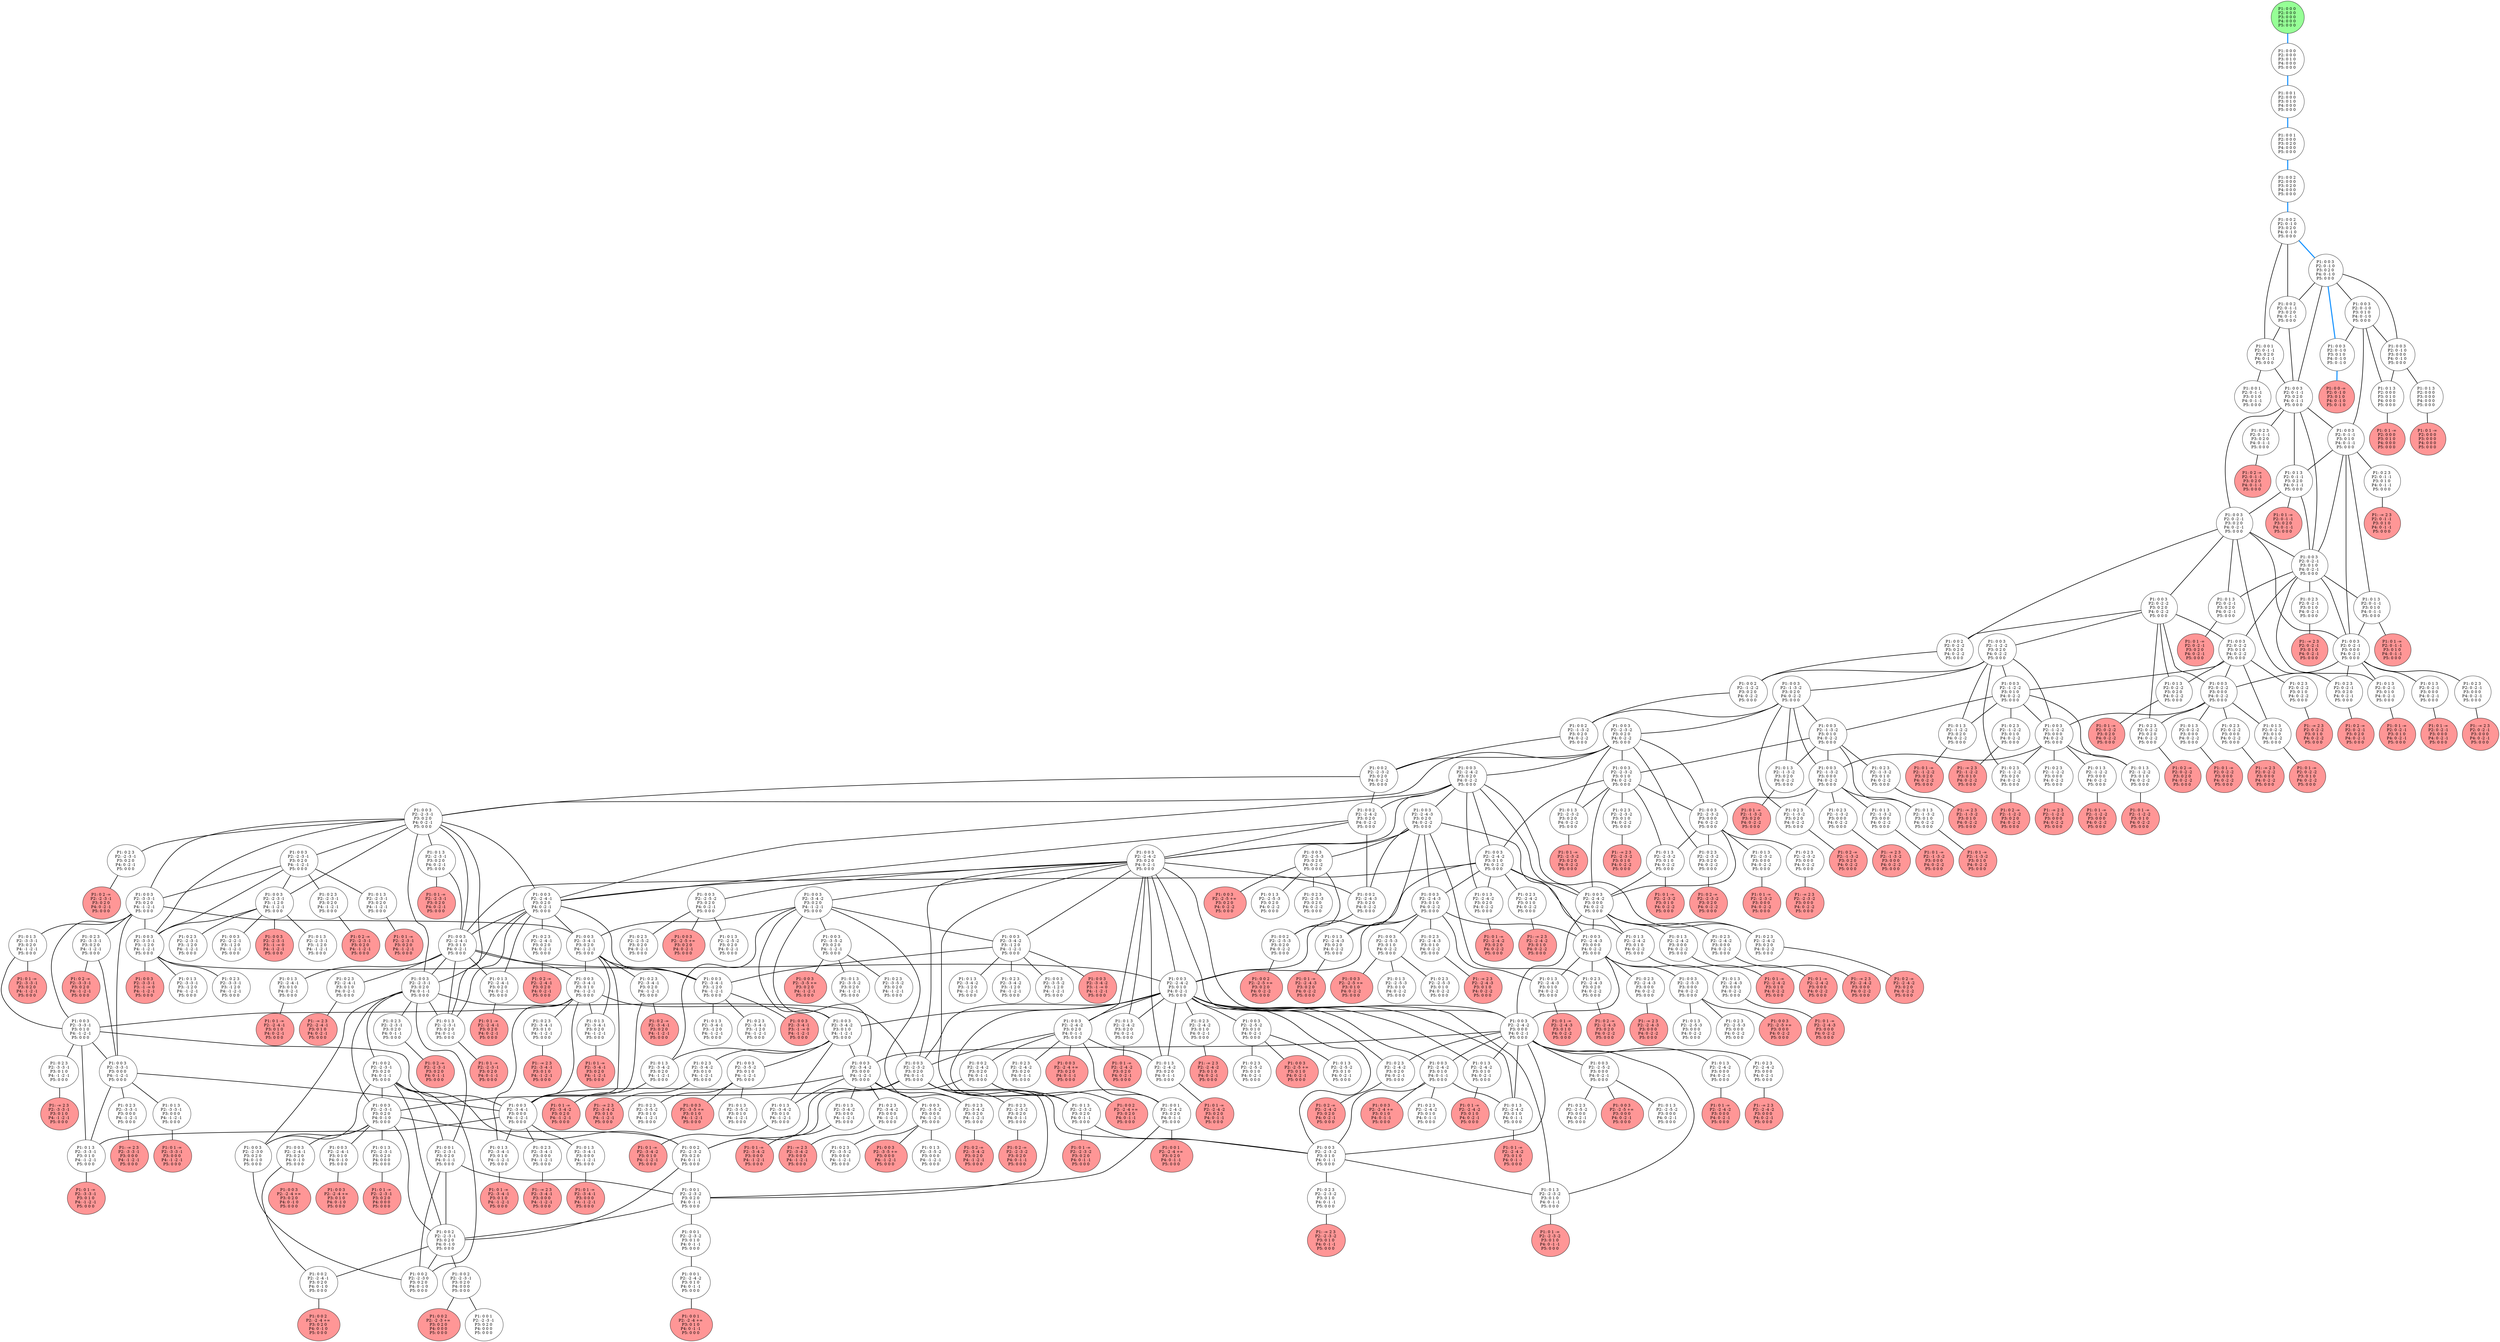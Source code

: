 graph G {
color = "black"
0 [label = "P1: 0 0 0 
P2: 0 0 0 
P3: 0 0 0 
P4: 0 0 0 
P5: 0 0 0 
",  style="filled", fillcolor = "#96FF96"];
1 [label = "P1: 0 0 0 
P2: 0 0 0 
P3: 0 1 0 
P4: 0 0 0 
P5: 0 0 0 
"];
2 [label = "P1: 0 0 1 
P2: 0 0 0 
P3: 0 1 0 
P4: 0 0 0 
P5: 0 0 0 
"];
3 [label = "P1: 0 0 1 
P2: 0 0 0 
P3: 0 2 0 
P4: 0 0 0 
P5: 0 0 0 
"];
4 [label = "P1: 0 0 2 
P2: 0 0 0 
P3: 0 2 0 
P4: 0 0 0 
P5: 0 0 0 
"];
5 [label = "P1: 0 0 2 
P2: 0 -1 0 
P3: 0 2 0 
P4: 0 -1 0 
P5: 0 0 0 
"];
6 [label = "P1: 0 0 3 
P2: 0 -1 0 
P3: 0 2 0 
P4: 0 -1 0 
P5: 0 0 0 
"];
7 [label = "P1: 0 0 2 
P2: 0 -1 -1 
P3: 0 2 0 
P4: 0 -1 -1 
P5: 0 0 0 
"];
8 [label = "P1: 0 0 1 
P2: 0 -1 -1 
P3: 0 2 0 
P4: 0 -1 -1 
P5: 0 0 0 
"];
9 [label = "P1: 0 0 3 
P2: 0 -1 0 
P3: 0 1 0 
P4: 0 -1 0 
P5: 0 0 0 
"];
10 [label = "P1: 0 0 3 
P2: 0 -1 0 
P3: 0 0 0 
P4: 0 -1 0 
P5: 0 0 0 
"];
11 [label = "P1: 0 0 3 
P2: 0 -1 -1 
P3: 0 2 0 
P4: 0 -1 -1 
P5: 0 0 0 
"];
12 [label = "P1: 0 0 3 
P2: 0 -1 0 
P3: 0 1 0 
P4: 0 -1 0 
P5: 0 -1 0 
"];
1212 [label = "P1: 0 0 -∞ 
P2: 0 -1 0 
P3: 0 1 0 
P4: 0 -1 0 
P5: 0 -1 0 
",  style="filled", fillcolor = "#FF9696"];
13 [label = "P1: 0 0 1 
P2: 0 -1 -1 
P3: 0 1 0 
P4: 0 -1 -1 
P5: 0 0 0 
"];
14 [label = "P1: 0 0 3 
P2: 0 -1 -1 
P3: 0 1 0 
P4: 0 -1 -1 
P5: 0 0 0 
"];
15 [label = "P1: 0 1 3 
P2: 0 0 0 
P3: 0 1 0 
P4: 0 0 0 
P5: 0 0 0 
"];
1515 [label = "P1: 0 1 -∞ 
P2: 0 0 0 
P3: 0 1 0 
P4: 0 0 0 
P5: 0 0 0 
",  style="filled", fillcolor = "#FF9696"];
16 [label = "P1: 0 1 3 
P2: 0 0 0 
P3: 0 0 0 
P4: 0 0 0 
P5: 0 0 0 
"];
1616 [label = "P1: 0 1 -∞ 
P2: 0 0 0 
P3: 0 0 0 
P4: 0 0 0 
P5: 0 0 0 
",  style="filled", fillcolor = "#FF9696"];
17 [label = "P1: 0 1 3 
P2: 0 -1 -1 
P3: 0 2 0 
P4: 0 -1 -1 
P5: 0 0 0 
"];
1717 [label = "P1: 0 1 -∞ 
P2: 0 -1 -1 
P3: 0 2 0 
P4: 0 -1 -1 
P5: 0 0 0 
",  style="filled", fillcolor = "#FF9696"];
18 [label = "P1: 0 2 3 
P2: 0 -1 -1 
P3: 0 2 0 
P4: 0 -1 -1 
P5: 0 0 0 
"];
1818 [label = "P1: 0 2 -∞ 
P2: 0 -1 -1 
P3: 0 2 0 
P4: 0 -1 -1 
P5: 0 0 0 
",  style="filled", fillcolor = "#FF9696"];
19 [label = "P1: 0 0 3 
P2: 0 -2 -1 
P3: 0 2 0 
P4: 0 -2 -1 
P5: 0 0 0 
"];
20 [label = "P1: 0 0 3 
P2: 0 -2 -1 
P3: 0 1 0 
P4: 0 -2 -1 
P5: 0 0 0 
"];
21 [label = "P1: 0 1 3 
P2: 0 -1 -1 
P3: 0 1 0 
P4: 0 -1 -1 
P5: 0 0 0 
"];
2121 [label = "P1: 0 1 -∞ 
P2: 0 -1 -1 
P3: 0 1 0 
P4: 0 -1 -1 
P5: 0 0 0 
",  style="filled", fillcolor = "#FF9696"];
22 [label = "P1: 0 2 3 
P2: 0 -1 -1 
P3: 0 1 0 
P4: 0 -1 -1 
P5: 0 0 0 
"];
2222 [label = "P1: -∞ 2 3 
P2: 0 -1 -1 
P3: 0 1 0 
P4: 0 -1 -1 
P5: 0 0 0 
",  style="filled", fillcolor = "#FF9696"];
23 [label = "P1: 0 0 3 
P2: 0 -2 -1 
P3: 0 0 0 
P4: 0 -2 -1 
P5: 0 0 0 
"];
24 [label = "P1: 0 1 3 
P2: 0 -2 -1 
P3: 0 2 0 
P4: 0 -2 -1 
P5: 0 0 0 
"];
2424 [label = "P1: 0 1 -∞ 
P2: 0 -2 -1 
P3: 0 2 0 
P4: 0 -2 -1 
P5: 0 0 0 
",  style="filled", fillcolor = "#FF9696"];
25 [label = "P1: 0 2 3 
P2: 0 -2 -1 
P3: 0 2 0 
P4: 0 -2 -1 
P5: 0 0 0 
"];
2525 [label = "P1: 0 2 -∞ 
P2: 0 -2 -1 
P3: 0 2 0 
P4: 0 -2 -1 
P5: 0 0 0 
",  style="filled", fillcolor = "#FF9696"];
26 [label = "P1: 0 0 3 
P2: 0 -2 -2 
P3: 0 2 0 
P4: 0 -2 -2 
P5: 0 0 0 
"];
27 [label = "P1: 0 0 2 
P2: 0 -2 -2 
P3: 0 2 0 
P4: 0 -2 -2 
P5: 0 0 0 
"];
28 [label = "P1: 0 1 3 
P2: 0 -2 -1 
P3: 0 1 0 
P4: 0 -2 -1 
P5: 0 0 0 
"];
2828 [label = "P1: 0 1 -∞ 
P2: 0 -2 -1 
P3: 0 1 0 
P4: 0 -2 -1 
P5: 0 0 0 
",  style="filled", fillcolor = "#FF9696"];
29 [label = "P1: 0 2 3 
P2: 0 -2 -1 
P3: 0 1 0 
P4: 0 -2 -1 
P5: 0 0 0 
"];
2929 [label = "P1: -∞ 2 3 
P2: 0 -2 -1 
P3: 0 1 0 
P4: 0 -2 -1 
P5: 0 0 0 
",  style="filled", fillcolor = "#FF9696"];
30 [label = "P1: 0 0 3 
P2: 0 -2 -2 
P3: 0 1 0 
P4: 0 -2 -2 
P5: 0 0 0 
"];
31 [label = "P1: 0 1 3 
P2: 0 -2 -1 
P3: 0 0 0 
P4: 0 -2 -1 
P5: 0 0 0 
"];
3131 [label = "P1: 0 1 -∞ 
P2: 0 -2 -1 
P3: 0 0 0 
P4: 0 -2 -1 
P5: 0 0 0 
",  style="filled", fillcolor = "#FF9696"];
32 [label = "P1: 0 2 3 
P2: 0 -2 -1 
P3: 0 0 0 
P4: 0 -2 -1 
P5: 0 0 0 
"];
3232 [label = "P1: -∞ 2 3 
P2: 0 -2 -1 
P3: 0 0 0 
P4: 0 -2 -1 
P5: 0 0 0 
",  style="filled", fillcolor = "#FF9696"];
33 [label = "P1: 0 0 3 
P2: 0 -2 -2 
P3: 0 0 0 
P4: 0 -2 -2 
P5: 0 0 0 
"];
34 [label = "P1: 0 1 3 
P2: 0 -2 -2 
P3: 0 2 0 
P4: 0 -2 -2 
P5: 0 0 0 
"];
3434 [label = "P1: 0 1 -∞ 
P2: 0 -2 -2 
P3: 0 2 0 
P4: 0 -2 -2 
P5: 0 0 0 
",  style="filled", fillcolor = "#FF9696"];
35 [label = "P1: 0 2 3 
P2: 0 -2 -2 
P3: 0 2 0 
P4: 0 -2 -2 
P5: 0 0 0 
"];
3535 [label = "P1: 0 2 -∞ 
P2: 0 -2 -2 
P3: 0 2 0 
P4: 0 -2 -2 
P5: 0 0 0 
",  style="filled", fillcolor = "#FF9696"];
36 [label = "P1: 0 0 3 
P2: -1 -2 -2 
P3: 0 2 0 
P4: 0 -2 -2 
P5: 0 0 0 
"];
37 [label = "P1: 0 0 2 
P2: -1 -2 -2 
P3: 0 2 0 
P4: 0 -2 -2 
P5: 0 0 0 
"];
38 [label = "P1: 0 1 3 
P2: 0 -2 -2 
P3: 0 1 0 
P4: 0 -2 -2 
P5: 0 0 0 
"];
3838 [label = "P1: 0 1 -∞ 
P2: 0 -2 -2 
P3: 0 1 0 
P4: 0 -2 -2 
P5: 0 0 0 
",  style="filled", fillcolor = "#FF9696"];
39 [label = "P1: 0 2 3 
P2: 0 -2 -2 
P3: 0 1 0 
P4: 0 -2 -2 
P5: 0 0 0 
"];
3939 [label = "P1: -∞ 2 3 
P2: 0 -2 -2 
P3: 0 1 0 
P4: 0 -2 -2 
P5: 0 0 0 
",  style="filled", fillcolor = "#FF9696"];
40 [label = "P1: 0 0 3 
P2: -1 -2 -2 
P3: 0 1 0 
P4: 0 -2 -2 
P5: 0 0 0 
"];
41 [label = "P1: 0 1 3 
P2: 0 -2 -2 
P3: 0 0 0 
P4: 0 -2 -2 
P5: 0 0 0 
"];
4141 [label = "P1: 0 1 -∞ 
P2: 0 -2 -2 
P3: 0 0 0 
P4: 0 -2 -2 
P5: 0 0 0 
",  style="filled", fillcolor = "#FF9696"];
42 [label = "P1: 0 2 3 
P2: 0 -2 -2 
P3: 0 0 0 
P4: 0 -2 -2 
P5: 0 0 0 
"];
4242 [label = "P1: -∞ 2 3 
P2: 0 -2 -2 
P3: 0 0 0 
P4: 0 -2 -2 
P5: 0 0 0 
",  style="filled", fillcolor = "#FF9696"];
43 [label = "P1: 0 0 3 
P2: -1 -2 -2 
P3: 0 0 0 
P4: 0 -2 -2 
P5: 0 0 0 
"];
44 [label = "P1: 0 1 3 
P2: -1 -2 -2 
P3: 0 2 0 
P4: 0 -2 -2 
P5: 0 0 0 
"];
4444 [label = "P1: 0 1 -∞ 
P2: -1 -2 -2 
P3: 0 2 0 
P4: 0 -2 -2 
P5: 0 0 0 
",  style="filled", fillcolor = "#FF9696"];
45 [label = "P1: 0 2 3 
P2: -1 -2 -2 
P3: 0 2 0 
P4: 0 -2 -2 
P5: 0 0 0 
"];
4545 [label = "P1: 0 2 -∞ 
P2: -1 -2 -2 
P3: 0 2 0 
P4: 0 -2 -2 
P5: 0 0 0 
",  style="filled", fillcolor = "#FF9696"];
46 [label = "P1: 0 0 3 
P2: -1 -3 -2 
P3: 0 2 0 
P4: 0 -2 -2 
P5: 0 0 0 
"];
47 [label = "P1: 0 0 2 
P2: -1 -3 -2 
P3: 0 2 0 
P4: 0 -2 -2 
P5: 0 0 0 
"];
48 [label = "P1: 0 1 3 
P2: -1 -2 -2 
P3: 0 1 0 
P4: 0 -2 -2 
P5: 0 0 0 
"];
4848 [label = "P1: 0 1 -∞ 
P2: -1 -2 -2 
P3: 0 1 0 
P4: 0 -2 -2 
P5: 0 0 0 
",  style="filled", fillcolor = "#FF9696"];
49 [label = "P1: 0 2 3 
P2: -1 -2 -2 
P3: 0 1 0 
P4: 0 -2 -2 
P5: 0 0 0 
"];
4949 [label = "P1: -∞ 2 3 
P2: -1 -2 -2 
P3: 0 1 0 
P4: 0 -2 -2 
P5: 0 0 0 
",  style="filled", fillcolor = "#FF9696"];
50 [label = "P1: 0 0 3 
P2: -1 -3 -2 
P3: 0 1 0 
P4: 0 -2 -2 
P5: 0 0 0 
"];
51 [label = "P1: 0 1 3 
P2: -1 -2 -2 
P3: 0 0 0 
P4: 0 -2 -2 
P5: 0 0 0 
"];
5151 [label = "P1: 0 1 -∞ 
P2: -1 -2 -2 
P3: 0 0 0 
P4: 0 -2 -2 
P5: 0 0 0 
",  style="filled", fillcolor = "#FF9696"];
52 [label = "P1: 0 2 3 
P2: -1 -2 -2 
P3: 0 0 0 
P4: 0 -2 -2 
P5: 0 0 0 
"];
5252 [label = "P1: -∞ 2 3 
P2: -1 -2 -2 
P3: 0 0 0 
P4: 0 -2 -2 
P5: 0 0 0 
",  style="filled", fillcolor = "#FF9696"];
53 [label = "P1: 0 0 3 
P2: -1 -3 -2 
P3: 0 0 0 
P4: 0 -2 -2 
P5: 0 0 0 
"];
54 [label = "P1: 0 1 3 
P2: -1 -3 -2 
P3: 0 2 0 
P4: 0 -2 -2 
P5: 0 0 0 
"];
5454 [label = "P1: 0 1 -∞ 
P2: -1 -3 -2 
P3: 0 2 0 
P4: 0 -2 -2 
P5: 0 0 0 
",  style="filled", fillcolor = "#FF9696"];
55 [label = "P1: 0 2 3 
P2: -1 -3 -2 
P3: 0 2 0 
P4: 0 -2 -2 
P5: 0 0 0 
"];
5555 [label = "P1: 0 2 -∞ 
P2: -1 -3 -2 
P3: 0 2 0 
P4: 0 -2 -2 
P5: 0 0 0 
",  style="filled", fillcolor = "#FF9696"];
56 [label = "P1: 0 0 3 
P2: -2 -3 -2 
P3: 0 2 0 
P4: 0 -2 -2 
P5: 0 0 0 
"];
57 [label = "P1: 0 0 2 
P2: -2 -3 -2 
P3: 0 2 0 
P4: 0 -2 -2 
P5: 0 0 0 
"];
58 [label = "P1: 0 1 3 
P2: -1 -3 -2 
P3: 0 1 0 
P4: 0 -2 -2 
P5: 0 0 0 
"];
5858 [label = "P1: 0 1 -∞ 
P2: -1 -3 -2 
P3: 0 1 0 
P4: 0 -2 -2 
P5: 0 0 0 
",  style="filled", fillcolor = "#FF9696"];
59 [label = "P1: 0 2 3 
P2: -1 -3 -2 
P3: 0 1 0 
P4: 0 -2 -2 
P5: 0 0 0 
"];
5959 [label = "P1: -∞ 2 3 
P2: -1 -3 -2 
P3: 0 1 0 
P4: 0 -2 -2 
P5: 0 0 0 
",  style="filled", fillcolor = "#FF9696"];
60 [label = "P1: 0 0 3 
P2: -2 -3 -2 
P3: 0 1 0 
P4: 0 -2 -2 
P5: 0 0 0 
"];
61 [label = "P1: 0 1 3 
P2: -1 -3 -2 
P3: 0 0 0 
P4: 0 -2 -2 
P5: 0 0 0 
"];
6161 [label = "P1: 0 1 -∞ 
P2: -1 -3 -2 
P3: 0 0 0 
P4: 0 -2 -2 
P5: 0 0 0 
",  style="filled", fillcolor = "#FF9696"];
62 [label = "P1: 0 2 3 
P2: -1 -3 -2 
P3: 0 0 0 
P4: 0 -2 -2 
P5: 0 0 0 
"];
6262 [label = "P1: -∞ 2 3 
P2: -1 -3 -2 
P3: 0 0 0 
P4: 0 -2 -2 
P5: 0 0 0 
",  style="filled", fillcolor = "#FF9696"];
63 [label = "P1: 0 0 3 
P2: -2 -3 -2 
P3: 0 0 0 
P4: 0 -2 -2 
P5: 0 0 0 
"];
64 [label = "P1: 0 1 3 
P2: -2 -3 -2 
P3: 0 2 0 
P4: 0 -2 -2 
P5: 0 0 0 
"];
6464 [label = "P1: 0 1 -∞ 
P2: -2 -3 -2 
P3: 0 2 0 
P4: 0 -2 -2 
P5: 0 0 0 
",  style="filled", fillcolor = "#FF9696"];
65 [label = "P1: 0 2 3 
P2: -2 -3 -2 
P3: 0 2 0 
P4: 0 -2 -2 
P5: 0 0 0 
"];
6565 [label = "P1: 0 2 -∞ 
P2: -2 -3 -2 
P3: 0 2 0 
P4: 0 -2 -2 
P5: 0 0 0 
",  style="filled", fillcolor = "#FF9696"];
66 [label = "P1: 0 0 3 
P2: -2 -4 -2 
P3: 0 2 0 
P4: 0 -2 -2 
P5: 0 0 0 
"];
67 [label = "P1: 0 0 3 
P2: -2 -3 -1 
P3: 0 2 0 
P4: 0 -2 -1 
P5: 0 0 0 
"];
68 [label = "P1: 0 0 2 
P2: -2 -4 -2 
P3: 0 2 0 
P4: 0 -2 -2 
P5: 0 0 0 
"];
69 [label = "P1: 0 1 3 
P2: -2 -3 -2 
P3: 0 1 0 
P4: 0 -2 -2 
P5: 0 0 0 
"];
6969 [label = "P1: 0 1 -∞ 
P2: -2 -3 -2 
P3: 0 1 0 
P4: 0 -2 -2 
P5: 0 0 0 
",  style="filled", fillcolor = "#FF9696"];
70 [label = "P1: 0 2 3 
P2: -2 -3 -2 
P3: 0 1 0 
P4: 0 -2 -2 
P5: 0 0 0 
"];
7070 [label = "P1: -∞ 2 3 
P2: -2 -3 -2 
P3: 0 1 0 
P4: 0 -2 -2 
P5: 0 0 0 
",  style="filled", fillcolor = "#FF9696"];
71 [label = "P1: 0 0 3 
P2: -2 -4 -2 
P3: 0 1 0 
P4: 0 -2 -2 
P5: 0 0 0 
"];
72 [label = "P1: 0 0 3 
P2: -2 -4 -2 
P3: 0 0 0 
P4: 0 -2 -2 
P5: 0 0 0 
"];
73 [label = "P1: 0 1 3 
P2: -2 -3 -2 
P3: 0 0 0 
P4: 0 -2 -2 
P5: 0 0 0 
"];
7373 [label = "P1: 0 1 -∞ 
P2: -2 -3 -2 
P3: 0 0 0 
P4: 0 -2 -2 
P5: 0 0 0 
",  style="filled", fillcolor = "#FF9696"];
74 [label = "P1: 0 2 3 
P2: -2 -3 -2 
P3: 0 0 0 
P4: 0 -2 -2 
P5: 0 0 0 
"];
7474 [label = "P1: -∞ 2 3 
P2: -2 -3 -2 
P3: 0 0 0 
P4: 0 -2 -2 
P5: 0 0 0 
",  style="filled", fillcolor = "#FF9696"];
75 [label = "P1: 0 1 3 
P2: -2 -4 -2 
P3: 0 2 0 
P4: 0 -2 -2 
P5: 0 0 0 
"];
7575 [label = "P1: 0 1 -∞ 
P2: -2 -4 -2 
P3: 0 2 0 
P4: 0 -2 -2 
P5: 0 0 0 
",  style="filled", fillcolor = "#FF9696"];
76 [label = "P1: 0 2 3 
P2: -2 -4 -2 
P3: 0 2 0 
P4: 0 -2 -2 
P5: 0 0 0 
"];
7676 [label = "P1: 0 2 -∞ 
P2: -2 -4 -2 
P3: 0 2 0 
P4: 0 -2 -2 
P5: 0 0 0 
",  style="filled", fillcolor = "#FF9696"];
77 [label = "P1: 0 0 3 
P2: -2 -4 -3 
P3: 0 2 0 
P4: 0 -2 -2 
P5: 0 0 0 
"];
78 [label = "P1: 0 0 3 
P2: -2 -4 -2 
P3: 0 2 0 
P4: 0 -2 -1 
P5: 0 0 0 
"];
79 [label = "P1: 0 0 3 
P2: -2 -4 -1 
P3: 0 2 0 
P4: 0 -2 -1 
P5: 0 0 0 
"];
80 [label = "P1: 0 1 3 
P2: -2 -3 -1 
P3: 0 2 0 
P4: 0 -2 -1 
P5: 0 0 0 
"];
8080 [label = "P1: 0 1 -∞ 
P2: -2 -3 -1 
P3: 0 2 0 
P4: 0 -2 -1 
P5: 0 0 0 
",  style="filled", fillcolor = "#FF9696"];
81 [label = "P1: 0 2 3 
P2: -2 -3 -1 
P3: 0 2 0 
P4: 0 -2 -1 
P5: 0 0 0 
"];
8181 [label = "P1: 0 2 -∞ 
P2: -2 -3 -1 
P3: 0 2 0 
P4: 0 -2 -1 
P5: 0 0 0 
",  style="filled", fillcolor = "#FF9696"];
82 [label = "P1: 0 0 3 
P2: -2 -4 -1 
P3: 0 1 0 
P4: 0 -2 -1 
P5: 0 0 0 
"];
83 [label = "P1: 0 0 3 
P2: -2 -3 -1 
P3: 0 2 0 
P4: -1 -2 -1 
P5: 0 0 0 
"];
84 [label = "P1: 0 0 3 
P2: -2 -3 -1 
P3: 0 2 0 
P4: 0 -1 -1 
P5: 0 0 0 
"];
85 [label = "P1: 0 1 3 
P2: -2 -3 -1 
P3: 0 2 0 
P4: 0 -1 -1 
P5: 0 0 0 
"];
8585 [label = "P1: 0 1 -∞ 
P2: -2 -3 -1 
P3: 0 2 0 
P4: 0 -1 -1 
P5: 0 0 0 
",  style="filled", fillcolor = "#FF9696"];
86 [label = "P1: 0 0 3 
P2: -3 -3 -1 
P3: 0 2 0 
P4: -1 -2 -1 
P5: 0 0 0 
"];
87 [label = "P1: 0 0 3 
P2: -2 -3 -1 
P3: -1 2 0 
P4: -1 -2 -1 
P5: 0 0 0 
"];
8787 [label = "P1: 0 0 3 
P2: -2 -3 -1 
P3: -1 -∞ 0 
P4: -1 -2 -1 
P5: 0 0 0 
",  style="filled", fillcolor = "#FF9696"];
88 [label = "P1: 0 0 3 
P2: -3 -3 -1 
P3: -1 2 0 
P4: -1 -2 -1 
P5: 0 0 0 
"];
8888 [label = "P1: 0 0 3 
P2: -3 -3 -1 
P3: -1 -∞ 0 
P4: -1 -2 -1 
P5: 0 0 0 
",  style="filled", fillcolor = "#FF9696"];
89 [label = "P1: 0 0 2 
P2: -2 -4 -3 
P3: 0 2 0 
P4: 0 -2 -2 
P5: 0 0 0 
"];
90 [label = "P1: 0 1 3 
P2: -2 -4 -2 
P3: 0 1 0 
P4: 0 -2 -2 
P5: 0 0 0 
"];
9090 [label = "P1: 0 1 -∞ 
P2: -2 -4 -2 
P3: 0 1 0 
P4: 0 -2 -2 
P5: 0 0 0 
",  style="filled", fillcolor = "#FF9696"];
91 [label = "P1: 0 2 3 
P2: -2 -4 -2 
P3: 0 1 0 
P4: 0 -2 -2 
P5: 0 0 0 
"];
9191 [label = "P1: -∞ 2 3 
P2: -2 -4 -2 
P3: 0 1 0 
P4: 0 -2 -2 
P5: 0 0 0 
",  style="filled", fillcolor = "#FF9696"];
92 [label = "P1: 0 0 3 
P2: -2 -4 -3 
P3: 0 1 0 
P4: 0 -2 -2 
P5: 0 0 0 
"];
93 [label = "P1: 0 0 3 
P2: -2 -4 -2 
P3: 0 1 0 
P4: 0 -2 -1 
P5: 0 0 0 
"];
94 [label = "P1: 0 1 3 
P2: -2 -4 -2 
P3: 0 0 0 
P4: 0 -2 -2 
P5: 0 0 0 
"];
9494 [label = "P1: 0 1 -∞ 
P2: -2 -4 -2 
P3: 0 0 0 
P4: 0 -2 -2 
P5: 0 0 0 
",  style="filled", fillcolor = "#FF9696"];
95 [label = "P1: 0 2 3 
P2: -2 -4 -2 
P3: 0 0 0 
P4: 0 -2 -2 
P5: 0 0 0 
"];
9595 [label = "P1: -∞ 2 3 
P2: -2 -4 -2 
P3: 0 0 0 
P4: 0 -2 -2 
P5: 0 0 0 
",  style="filled", fillcolor = "#FF9696"];
96 [label = "P1: 0 0 3 
P2: -2 -4 -3 
P3: 0 0 0 
P4: 0 -2 -2 
P5: 0 0 0 
"];
97 [label = "P1: 0 0 3 
P2: -2 -4 -2 
P3: 0 0 0 
P4: 0 -2 -1 
P5: 0 0 0 
"];
98 [label = "P1: 0 1 3 
P2: -2 -4 -3 
P3: 0 2 0 
P4: 0 -2 -2 
P5: 0 0 0 
"];
9898 [label = "P1: 0 1 -∞ 
P2: -2 -4 -3 
P3: 0 2 0 
P4: 0 -2 -2 
P5: 0 0 0 
",  style="filled", fillcolor = "#FF9696"];
99 [label = "P1: 0 2 3 
P2: -2 -4 -3 
P3: 0 2 0 
P4: 0 -2 -2 
P5: 0 0 0 
"];
9999 [label = "P1: 0 2 -∞ 
P2: -2 -4 -3 
P3: 0 2 0 
P4: 0 -2 -2 
P5: 0 0 0 
",  style="filled", fillcolor = "#FF9696"];
100 [label = "P1: 0 0 3 
P2: -2 -5 -3 
P3: 0 2 0 
P4: 0 -2 -2 
P5: 0 0 0 
"];
100100 [label = "P1: 0 0 3 
P2: -2 -5 +∞ 
P3: 0 2 0 
P4: 0 -2 -2 
P5: 0 0 0 
",  style="filled", fillcolor = "#FF9696"];
101 [label = "P1: 0 1 3 
P2: -2 -4 -2 
P3: 0 2 0 
P4: 0 -2 -1 
P5: 0 0 0 
"];
101101 [label = "P1: 0 1 -∞ 
P2: -2 -4 -2 
P3: 0 2 0 
P4: 0 -2 -1 
P5: 0 0 0 
",  style="filled", fillcolor = "#FF9696"];
102 [label = "P1: 0 2 3 
P2: -2 -4 -2 
P3: 0 2 0 
P4: 0 -2 -1 
P5: 0 0 0 
"];
102102 [label = "P1: 0 2 -∞ 
P2: -2 -4 -2 
P3: 0 2 0 
P4: 0 -2 -1 
P5: 0 0 0 
",  style="filled", fillcolor = "#FF9696"];
103 [label = "P1: 0 0 3 
P2: -2 -5 -2 
P3: 0 2 0 
P4: 0 -2 -1 
P5: 0 0 0 
"];
103103 [label = "P1: 0 0 3 
P2: -2 -5 +∞ 
P3: 0 2 0 
P4: 0 -2 -1 
P5: 0 0 0 
",  style="filled", fillcolor = "#FF9696"];
104 [label = "P1: 0 0 3 
P2: -2 -4 -2 
P3: 0 2 0 
P4: 0 -1 -1 
P5: 0 0 0 
"];
104104 [label = "P1: 0 0 3 
P2: -2 -4 +∞ 
P3: 0 2 0 
P4: 0 -1 -1 
P5: 0 0 0 
",  style="filled", fillcolor = "#FF9696"];
105 [label = "P1: 0 1 3 
P2: -2 -4 -2 
P3: 0 2 0 
P4: 0 -1 -1 
P5: 0 0 0 
"];
105105 [label = "P1: 0 1 -∞ 
P2: -2 -4 -2 
P3: 0 2 0 
P4: 0 -1 -1 
P5: 0 0 0 
",  style="filled", fillcolor = "#FF9696"];
106 [label = "P1: 0 0 3 
P2: -3 -4 -2 
P3: 0 2 0 
P4: -1 -2 -1 
P5: 0 0 0 
"];
107 [label = "P1: 0 0 3 
P2: -2 -3 -2 
P3: 0 2 0 
P4: 0 -1 -1 
P5: 0 0 0 
"];
108 [label = "P1: 0 1 3 
P2: -2 -3 -2 
P3: 0 2 0 
P4: 0 -1 -1 
P5: 0 0 0 
"];
108108 [label = "P1: 0 1 -∞ 
P2: -2 -3 -2 
P3: 0 2 0 
P4: 0 -1 -1 
P5: 0 0 0 
",  style="filled", fillcolor = "#FF9696"];
109 [label = "P1: 0 0 3 
P2: -3 -4 -2 
P3: -1 2 0 
P4: -1 -2 -1 
P5: 0 0 0 
"];
109109 [label = "P1: 0 0 3 
P2: -3 -4 -2 
P3: -1 -∞ 0 
P4: -1 -2 -1 
P5: 0 0 0 
",  style="filled", fillcolor = "#FF9696"];
110 [label = "P1: 0 1 3 
P2: -2 -4 -1 
P3: 0 2 0 
P4: 0 -2 -1 
P5: 0 0 0 
"];
110110 [label = "P1: 0 1 -∞ 
P2: -2 -4 -1 
P3: 0 2 0 
P4: 0 -2 -1 
P5: 0 0 0 
",  style="filled", fillcolor = "#FF9696"];
111 [label = "P1: 0 2 3 
P2: -2 -4 -1 
P3: 0 2 0 
P4: 0 -2 -1 
P5: 0 0 0 
"];
111111 [label = "P1: 0 2 -∞ 
P2: -2 -4 -1 
P3: 0 2 0 
P4: 0 -2 -1 
P5: 0 0 0 
",  style="filled", fillcolor = "#FF9696"];
112 [label = "P1: 0 0 3 
P2: -3 -4 -1 
P3: 0 2 0 
P4: -1 -2 -1 
P5: 0 0 0 
"];
113 [label = "P1: 0 0 3 
P2: -3 -4 -1 
P3: -1 2 0 
P4: -1 -2 -1 
P5: 0 0 0 
"];
113113 [label = "P1: 0 0 3 
P2: -3 -4 -1 
P3: -1 -∞ 0 
P4: -1 -2 -1 
P5: 0 0 0 
",  style="filled", fillcolor = "#FF9696"];
114 [label = "P1: 0 1 3 
P2: -2 -4 -1 
P3: 0 1 0 
P4: 0 -2 -1 
P5: 0 0 0 
"];
114114 [label = "P1: 0 1 -∞ 
P2: -2 -4 -1 
P3: 0 1 0 
P4: 0 -2 -1 
P5: 0 0 0 
",  style="filled", fillcolor = "#FF9696"];
115 [label = "P1: 0 2 3 
P2: -2 -4 -1 
P3: 0 1 0 
P4: 0 -2 -1 
P5: 0 0 0 
"];
115115 [label = "P1: -∞ 2 3 
P2: -2 -4 -1 
P3: 0 1 0 
P4: 0 -2 -1 
P5: 0 0 0 
",  style="filled", fillcolor = "#FF9696"];
116 [label = "P1: 0 0 3 
P2: -3 -4 -1 
P3: 0 1 0 
P4: -1 -2 -1 
P5: 0 0 0 
"];
117 [label = "P1: 0 1 3 
P2: -2 -3 -1 
P3: 0 2 0 
P4: -1 -2 -1 
P5: 0 0 0 
"];
117117 [label = "P1: 0 1 -∞ 
P2: -2 -3 -1 
P3: 0 2 0 
P4: -1 -2 -1 
P5: 0 0 0 
",  style="filled", fillcolor = "#FF9696"];
118 [label = "P1: 0 2 3 
P2: -2 -3 -1 
P3: 0 2 0 
P4: -1 -2 -1 
P5: 0 0 0 
"];
118118 [label = "P1: 0 2 -∞ 
P2: -2 -3 -1 
P3: 0 2 0 
P4: -1 -2 -1 
P5: 0 0 0 
",  style="filled", fillcolor = "#FF9696"];
119 [label = "P1: 0 2 3 
P2: -2 -3 -1 
P3: 0 2 0 
P4: 0 -1 -1 
P5: 0 0 0 
"];
119119 [label = "P1: 0 2 -∞ 
P2: -2 -3 -1 
P3: 0 2 0 
P4: 0 -1 -1 
P5: 0 0 0 
",  style="filled", fillcolor = "#FF9696"];
120 [label = "P1: 0 0 2 
P2: -2 -3 -1 
P3: 0 2 0 
P4: 0 -1 -1 
P5: 0 0 0 
"];
121 [label = "P1: 0 0 1 
P2: -2 -3 -1 
P3: 0 2 0 
P4: 0 -1 -1 
P5: 0 0 0 
"];
122 [label = "P1: 0 0 3 
P2: -2 -3 -1 
P3: 0 2 0 
P4: 0 -1 0 
P5: 0 0 0 
"];
123 [label = "P1: 0 0 3 
P2: -2 -3 0 
P3: 0 2 0 
P4: 0 -1 0 
P5: 0 0 0 
"];
124 [label = "P1: 0 1 3 
P2: -3 -3 -1 
P3: 0 2 0 
P4: -1 -2 -1 
P5: 0 0 0 
"];
124124 [label = "P1: 0 1 -∞ 
P2: -3 -3 -1 
P3: 0 2 0 
P4: -1 -2 -1 
P5: 0 0 0 
",  style="filled", fillcolor = "#FF9696"];
125 [label = "P1: 0 2 3 
P2: -3 -3 -1 
P3: 0 2 0 
P4: -1 -2 -1 
P5: 0 0 0 
"];
125125 [label = "P1: 0 2 -∞ 
P2: -3 -3 -1 
P3: 0 2 0 
P4: -1 -2 -1 
P5: 0 0 0 
",  style="filled", fillcolor = "#FF9696"];
126 [label = "P1: 0 0 3 
P2: -3 -3 -1 
P3: 0 1 0 
P4: -1 -2 -1 
P5: 0 0 0 
"];
127 [label = "P1: 0 0 3 
P2: -3 -3 -1 
P3: 0 0 0 
P4: -1 -2 -1 
P5: 0 0 0 
"];
128 [label = "P1: 0 1 3 
P2: -2 -3 -1 
P3: -1 2 0 
P4: -1 -2 -1 
P5: 0 0 0 
"];
129 [label = "P1: 0 2 3 
P2: -2 -3 -1 
P3: -1 2 0 
P4: -1 -2 -1 
P5: 0 0 0 
"];
130 [label = "P1: 0 0 3 
P2: -2 -2 -1 
P3: -1 2 0 
P4: -1 -2 -1 
P5: 0 0 0 
"];
131 [label = "P1: 0 1 3 
P2: -3 -3 -1 
P3: -1 2 0 
P4: -1 -2 -1 
P5: 0 0 0 
"];
132 [label = "P1: 0 2 3 
P2: -3 -3 -1 
P3: -1 2 0 
P4: -1 -2 -1 
P5: 0 0 0 
"];
133 [label = "P1: 0 0 2 
P2: -2 -5 -3 
P3: 0 2 0 
P4: 0 -2 -2 
P5: 0 0 0 
"];
133133 [label = "P1: 0 0 2 
P2: -2 -5 +∞ 
P3: 0 2 0 
P4: 0 -2 -2 
P5: 0 0 0 
",  style="filled", fillcolor = "#FF9696"];
134 [label = "P1: 0 1 3 
P2: -2 -4 -3 
P3: 0 1 0 
P4: 0 -2 -2 
P5: 0 0 0 
"];
134134 [label = "P1: 0 1 -∞ 
P2: -2 -4 -3 
P3: 0 1 0 
P4: 0 -2 -2 
P5: 0 0 0 
",  style="filled", fillcolor = "#FF9696"];
135 [label = "P1: 0 2 3 
P2: -2 -4 -3 
P3: 0 1 0 
P4: 0 -2 -2 
P5: 0 0 0 
"];
135135 [label = "P1: -∞ 2 3 
P2: -2 -4 -3 
P3: 0 1 0 
P4: 0 -2 -2 
P5: 0 0 0 
",  style="filled", fillcolor = "#FF9696"];
136 [label = "P1: 0 0 3 
P2: -2 -5 -3 
P3: 0 1 0 
P4: 0 -2 -2 
P5: 0 0 0 
"];
136136 [label = "P1: 0 0 3 
P2: -2 -5 +∞ 
P3: 0 1 0 
P4: 0 -2 -2 
P5: 0 0 0 
",  style="filled", fillcolor = "#FF9696"];
137 [label = "P1: 0 1 3 
P2: -2 -4 -2 
P3: 0 1 0 
P4: 0 -2 -1 
P5: 0 0 0 
"];
137137 [label = "P1: 0 1 -∞ 
P2: -2 -4 -2 
P3: 0 1 0 
P4: 0 -2 -1 
P5: 0 0 0 
",  style="filled", fillcolor = "#FF9696"];
138 [label = "P1: 0 2 3 
P2: -2 -4 -2 
P3: 0 1 0 
P4: 0 -2 -1 
P5: 0 0 0 
"];
138138 [label = "P1: -∞ 2 3 
P2: -2 -4 -2 
P3: 0 1 0 
P4: 0 -2 -1 
P5: 0 0 0 
",  style="filled", fillcolor = "#FF9696"];
139 [label = "P1: 0 0 3 
P2: -2 -5 -2 
P3: 0 1 0 
P4: 0 -2 -1 
P5: 0 0 0 
"];
139139 [label = "P1: 0 0 3 
P2: -2 -5 +∞ 
P3: 0 1 0 
P4: 0 -2 -1 
P5: 0 0 0 
",  style="filled", fillcolor = "#FF9696"];
140 [label = "P1: 0 0 3 
P2: -2 -4 -2 
P3: 0 1 0 
P4: 0 -1 -1 
P5: 0 0 0 
"];
140140 [label = "P1: 0 0 3 
P2: -2 -4 +∞ 
P3: 0 1 0 
P4: 0 -1 -1 
P5: 0 0 0 
",  style="filled", fillcolor = "#FF9696"];
141 [label = "P1: 0 1 3 
P2: -2 -4 -2 
P3: 0 1 0 
P4: 0 -1 -1 
P5: 0 0 0 
"];
141141 [label = "P1: 0 1 -∞ 
P2: -2 -4 -2 
P3: 0 1 0 
P4: 0 -1 -1 
P5: 0 0 0 
",  style="filled", fillcolor = "#FF9696"];
142 [label = "P1: 0 0 3 
P2: -3 -4 -2 
P3: 0 1 0 
P4: -1 -2 -1 
P5: 0 0 0 
"];
143 [label = "P1: 0 0 3 
P2: -2 -3 -2 
P3: 0 1 0 
P4: 0 -1 -1 
P5: 0 0 0 
"];
144 [label = "P1: 0 1 3 
P2: -2 -3 -2 
P3: 0 1 0 
P4: 0 -1 -1 
P5: 0 0 0 
"];
144144 [label = "P1: 0 1 -∞ 
P2: -2 -3 -2 
P3: 0 1 0 
P4: 0 -1 -1 
P5: 0 0 0 
",  style="filled", fillcolor = "#FF9696"];
145 [label = "P1: 0 1 3 
P2: -2 -4 -3 
P3: 0 0 0 
P4: 0 -2 -2 
P5: 0 0 0 
"];
145145 [label = "P1: 0 1 -∞ 
P2: -2 -4 -3 
P3: 0 0 0 
P4: 0 -2 -2 
P5: 0 0 0 
",  style="filled", fillcolor = "#FF9696"];
146 [label = "P1: 0 2 3 
P2: -2 -4 -3 
P3: 0 0 0 
P4: 0 -2 -2 
P5: 0 0 0 
"];
146146 [label = "P1: -∞ 2 3 
P2: -2 -4 -3 
P3: 0 0 0 
P4: 0 -2 -2 
P5: 0 0 0 
",  style="filled", fillcolor = "#FF9696"];
147 [label = "P1: 0 0 3 
P2: -2 -5 -3 
P3: 0 0 0 
P4: 0 -2 -2 
P5: 0 0 0 
"];
147147 [label = "P1: 0 0 3 
P2: -2 -5 +∞ 
P3: 0 0 0 
P4: 0 -2 -2 
P5: 0 0 0 
",  style="filled", fillcolor = "#FF9696"];
148 [label = "P1: 0 1 3 
P2: -2 -4 -2 
P3: 0 0 0 
P4: 0 -2 -1 
P5: 0 0 0 
"];
148148 [label = "P1: 0 1 -∞ 
P2: -2 -4 -2 
P3: 0 0 0 
P4: 0 -2 -1 
P5: 0 0 0 
",  style="filled", fillcolor = "#FF9696"];
149 [label = "P1: 0 2 3 
P2: -2 -4 -2 
P3: 0 0 0 
P4: 0 -2 -1 
P5: 0 0 0 
"];
149149 [label = "P1: -∞ 2 3 
P2: -2 -4 -2 
P3: 0 0 0 
P4: 0 -2 -1 
P5: 0 0 0 
",  style="filled", fillcolor = "#FF9696"];
150 [label = "P1: 0 0 3 
P2: -2 -5 -2 
P3: 0 0 0 
P4: 0 -2 -1 
P5: 0 0 0 
"];
150150 [label = "P1: 0 0 3 
P2: -2 -5 +∞ 
P3: 0 0 0 
P4: 0 -2 -1 
P5: 0 0 0 
",  style="filled", fillcolor = "#FF9696"];
151 [label = "P1: 0 0 3 
P2: -3 -4 -2 
P3: 0 0 0 
P4: -1 -2 -1 
P5: 0 0 0 
"];
152 [label = "P1: 0 1 3 
P2: -2 -5 -3 
P3: 0 2 0 
P4: 0 -2 -2 
P5: 0 0 0 
"];
153 [label = "P1: 0 2 3 
P2: -2 -5 -3 
P3: 0 2 0 
P4: 0 -2 -2 
P5: 0 0 0 
"];
154 [label = "P1: 0 1 3 
P2: -2 -5 -2 
P3: 0 2 0 
P4: 0 -2 -1 
P5: 0 0 0 
"];
155 [label = "P1: 0 2 3 
P2: -2 -5 -2 
P3: 0 2 0 
P4: 0 -2 -1 
P5: 0 0 0 
"];
156 [label = "P1: 0 2 3 
P2: -2 -4 -2 
P3: 0 2 0 
P4: 0 -1 -1 
P5: 0 0 0 
"];
157 [label = "P1: 0 0 2 
P2: -2 -4 -2 
P3: 0 2 0 
P4: 0 -1 -1 
P5: 0 0 0 
"];
157157 [label = "P1: 0 0 2 
P2: -2 -4 +∞ 
P3: 0 2 0 
P4: 0 -1 -1 
P5: 0 0 0 
",  style="filled", fillcolor = "#FF9696"];
158 [label = "P1: 0 0 1 
P2: -2 -4 -2 
P3: 0 2 0 
P4: 0 -1 -1 
P5: 0 0 0 
"];
158158 [label = "P1: 0 0 1 
P2: -2 -4 +∞ 
P3: 0 2 0 
P4: 0 -1 -1 
P5: 0 0 0 
",  style="filled", fillcolor = "#FF9696"];
159 [label = "P1: 0 1 3 
P2: -3 -4 -2 
P3: 0 2 0 
P4: -1 -2 -1 
P5: 0 0 0 
"];
159159 [label = "P1: 0 1 -∞ 
P2: -3 -4 -2 
P3: 0 2 0 
P4: -1 -2 -1 
P5: 0 0 0 
",  style="filled", fillcolor = "#FF9696"];
160 [label = "P1: 0 2 3 
P2: -3 -4 -2 
P3: 0 2 0 
P4: -1 -2 -1 
P5: 0 0 0 
"];
160160 [label = "P1: 0 2 -∞ 
P2: -3 -4 -2 
P3: 0 2 0 
P4: -1 -2 -1 
P5: 0 0 0 
",  style="filled", fillcolor = "#FF9696"];
161 [label = "P1: 0 0 3 
P2: -3 -5 -2 
P3: 0 2 0 
P4: -1 -2 -1 
P5: 0 0 0 
"];
161161 [label = "P1: 0 0 3 
P2: -3 -5 +∞ 
P3: 0 2 0 
P4: -1 -2 -1 
P5: 0 0 0 
",  style="filled", fillcolor = "#FF9696"];
162 [label = "P1: 0 2 3 
P2: -2 -3 -2 
P3: 0 2 0 
P4: 0 -1 -1 
P5: 0 0 0 
"];
162162 [label = "P1: 0 2 -∞ 
P2: -2 -3 -2 
P3: 0 2 0 
P4: 0 -1 -1 
P5: 0 0 0 
",  style="filled", fillcolor = "#FF9696"];
163 [label = "P1: 0 0 2 
P2: -2 -3 -2 
P3: 0 2 0 
P4: 0 -1 -1 
P5: 0 0 0 
"];
164 [label = "P1: 0 0 1 
P2: -2 -3 -2 
P3: 0 2 0 
P4: 0 -1 -1 
P5: 0 0 0 
"];
165 [label = "P1: 0 1 3 
P2: -3 -4 -2 
P3: -1 2 0 
P4: -1 -2 -1 
P5: 0 0 0 
"];
166 [label = "P1: 0 2 3 
P2: -3 -4 -2 
P3: -1 2 0 
P4: -1 -2 -1 
P5: 0 0 0 
"];
167 [label = "P1: 0 0 3 
P2: -3 -5 -2 
P3: -1 2 0 
P4: -1 -2 -1 
P5: 0 0 0 
"];
168 [label = "P1: 0 1 3 
P2: -3 -4 -1 
P3: 0 2 0 
P4: -1 -2 -1 
P5: 0 0 0 
"];
168168 [label = "P1: 0 1 -∞ 
P2: -3 -4 -1 
P3: 0 2 0 
P4: -1 -2 -1 
P5: 0 0 0 
",  style="filled", fillcolor = "#FF9696"];
169 [label = "P1: 0 2 3 
P2: -3 -4 -1 
P3: 0 2 0 
P4: -1 -2 -1 
P5: 0 0 0 
"];
169169 [label = "P1: 0 2 -∞ 
P2: -3 -4 -1 
P3: 0 2 0 
P4: -1 -2 -1 
P5: 0 0 0 
",  style="filled", fillcolor = "#FF9696"];
170 [label = "P1: 0 0 3 
P2: -3 -4 -1 
P3: 0 0 0 
P4: -1 -2 -1 
P5: 0 0 0 
"];
171 [label = "P1: 0 1 3 
P2: -3 -4 -1 
P3: -1 2 0 
P4: -1 -2 -1 
P5: 0 0 0 
"];
172 [label = "P1: 0 2 3 
P2: -3 -4 -1 
P3: -1 2 0 
P4: -1 -2 -1 
P5: 0 0 0 
"];
173 [label = "P1: 0 1 3 
P2: -3 -4 -1 
P3: 0 1 0 
P4: -1 -2 -1 
P5: 0 0 0 
"];
173173 [label = "P1: 0 1 -∞ 
P2: -3 -4 -1 
P3: 0 1 0 
P4: -1 -2 -1 
P5: 0 0 0 
",  style="filled", fillcolor = "#FF9696"];
174 [label = "P1: 0 2 3 
P2: -3 -4 -1 
P3: 0 1 0 
P4: -1 -2 -1 
P5: 0 0 0 
"];
174174 [label = "P1: -∞ 2 3 
P2: -3 -4 -1 
P3: 0 1 0 
P4: -1 -2 -1 
P5: 0 0 0 
",  style="filled", fillcolor = "#FF9696"];
175 [label = "P1: 0 0 2 
P2: -2 -3 -1 
P3: 0 2 0 
P4: 0 -1 0 
P5: 0 0 0 
"];
176 [label = "P1: 0 0 2 
P2: -2 -3 0 
P3: 0 2 0 
P4: 0 -1 0 
P5: 0 0 0 
"];
177 [label = "P1: 0 0 3 
P2: -2 -4 -1 
P3: 0 2 0 
P4: 0 -1 0 
P5: 0 0 0 
"];
177177 [label = "P1: 0 0 3 
P2: -2 -4 +∞ 
P3: 0 2 0 
P4: 0 -1 0 
P5: 0 0 0 
",  style="filled", fillcolor = "#FF9696"];
178 [label = "P1: 0 0 3 
P2: -2 -4 -1 
P3: 0 1 0 
P4: 0 -1 0 
P5: 0 0 0 
"];
178178 [label = "P1: 0 0 3 
P2: -2 -4 +∞ 
P3: 0 1 0 
P4: 0 -1 0 
P5: 0 0 0 
",  style="filled", fillcolor = "#FF9696"];
179 [label = "P1: 0 1 3 
P2: -2 -3 -1 
P3: 0 2 0 
P4: 0 0 0 
P5: 0 0 0 
"];
179179 [label = "P1: 0 1 -∞ 
P2: -2 -3 -1 
P3: 0 2 0 
P4: 0 0 0 
P5: 0 0 0 
",  style="filled", fillcolor = "#FF9696"];
180 [label = "P1: 0 1 3 
P2: -3 -3 -1 
P3: 0 1 0 
P4: -1 -2 -1 
P5: 0 0 0 
"];
180180 [label = "P1: 0 1 -∞ 
P2: -3 -3 -1 
P3: 0 1 0 
P4: -1 -2 -1 
P5: 0 0 0 
",  style="filled", fillcolor = "#FF9696"];
181 [label = "P1: 0 2 3 
P2: -3 -3 -1 
P3: 0 1 0 
P4: -1 -2 -1 
P5: 0 0 0 
"];
181181 [label = "P1: -∞ 2 3 
P2: -3 -3 -1 
P3: 0 1 0 
P4: -1 -2 -1 
P5: 0 0 0 
",  style="filled", fillcolor = "#FF9696"];
182 [label = "P1: 0 1 3 
P2: -3 -3 -1 
P3: 0 0 0 
P4: -1 -2 -1 
P5: 0 0 0 
"];
182182 [label = "P1: 0 1 -∞ 
P2: -3 -3 -1 
P3: 0 0 0 
P4: -1 -2 -1 
P5: 0 0 0 
",  style="filled", fillcolor = "#FF9696"];
183 [label = "P1: 0 2 3 
P2: -3 -3 -1 
P3: 0 0 0 
P4: -1 -2 -1 
P5: 0 0 0 
"];
183183 [label = "P1: -∞ 2 3 
P2: -3 -3 -1 
P3: 0 0 0 
P4: -1 -2 -1 
P5: 0 0 0 
",  style="filled", fillcolor = "#FF9696"];
184 [label = "P1: 0 1 3 
P2: -2 -5 -3 
P3: 0 1 0 
P4: 0 -2 -2 
P5: 0 0 0 
"];
185 [label = "P1: 0 2 3 
P2: -2 -5 -3 
P3: 0 1 0 
P4: 0 -2 -2 
P5: 0 0 0 
"];
186 [label = "P1: 0 1 3 
P2: -2 -5 -2 
P3: 0 1 0 
P4: 0 -2 -1 
P5: 0 0 0 
"];
187 [label = "P1: 0 2 3 
P2: -2 -5 -2 
P3: 0 1 0 
P4: 0 -2 -1 
P5: 0 0 0 
"];
188 [label = "P1: 0 2 3 
P2: -2 -4 -2 
P3: 0 1 0 
P4: 0 -1 -1 
P5: 0 0 0 
"];
189 [label = "P1: 0 1 3 
P2: -3 -4 -2 
P3: 0 1 0 
P4: -1 -2 -1 
P5: 0 0 0 
"];
189189 [label = "P1: 0 1 -∞ 
P2: -3 -4 -2 
P3: 0 1 0 
P4: -1 -2 -1 
P5: 0 0 0 
",  style="filled", fillcolor = "#FF9696"];
190 [label = "P1: 0 2 3 
P2: -3 -4 -2 
P3: 0 1 0 
P4: -1 -2 -1 
P5: 0 0 0 
"];
190190 [label = "P1: -∞ 2 3 
P2: -3 -4 -2 
P3: 0 1 0 
P4: -1 -2 -1 
P5: 0 0 0 
",  style="filled", fillcolor = "#FF9696"];
191 [label = "P1: 0 0 3 
P2: -3 -5 -2 
P3: 0 1 0 
P4: -1 -2 -1 
P5: 0 0 0 
"];
191191 [label = "P1: 0 0 3 
P2: -3 -5 +∞ 
P3: 0 1 0 
P4: -1 -2 -1 
P5: 0 0 0 
",  style="filled", fillcolor = "#FF9696"];
192 [label = "P1: 0 2 3 
P2: -2 -3 -2 
P3: 0 1 0 
P4: 0 -1 -1 
P5: 0 0 0 
"];
192192 [label = "P1: -∞ 2 3 
P2: -2 -3 -2 
P3: 0 1 0 
P4: 0 -1 -1 
P5: 0 0 0 
",  style="filled", fillcolor = "#FF9696"];
193 [label = "P1: 0 1 3 
P2: -2 -5 -3 
P3: 0 0 0 
P4: 0 -2 -2 
P5: 0 0 0 
"];
194 [label = "P1: 0 2 3 
P2: -2 -5 -3 
P3: 0 0 0 
P4: 0 -2 -2 
P5: 0 0 0 
"];
195 [label = "P1: 0 1 3 
P2: -2 -5 -2 
P3: 0 0 0 
P4: 0 -2 -1 
P5: 0 0 0 
"];
196 [label = "P1: 0 2 3 
P2: -2 -5 -2 
P3: 0 0 0 
P4: 0 -2 -1 
P5: 0 0 0 
"];
197 [label = "P1: 0 1 3 
P2: -3 -4 -2 
P3: 0 0 0 
P4: -1 -2 -1 
P5: 0 0 0 
"];
197197 [label = "P1: 0 1 -∞ 
P2: -3 -4 -2 
P3: 0 0 0 
P4: -1 -2 -1 
P5: 0 0 0 
",  style="filled", fillcolor = "#FF9696"];
198 [label = "P1: 0 2 3 
P2: -3 -4 -2 
P3: 0 0 0 
P4: -1 -2 -1 
P5: 0 0 0 
"];
198198 [label = "P1: -∞ 2 3 
P2: -3 -4 -2 
P3: 0 0 0 
P4: -1 -2 -1 
P5: 0 0 0 
",  style="filled", fillcolor = "#FF9696"];
199 [label = "P1: 0 0 3 
P2: -3 -5 -2 
P3: 0 0 0 
P4: -1 -2 -1 
P5: 0 0 0 
"];
199199 [label = "P1: 0 0 3 
P2: -3 -5 +∞ 
P3: 0 0 0 
P4: -1 -2 -1 
P5: 0 0 0 
",  style="filled", fillcolor = "#FF9696"];
200 [label = "P1: 0 1 3 
P2: -3 -5 -2 
P3: 0 2 0 
P4: -1 -2 -1 
P5: 0 0 0 
"];
201 [label = "P1: 0 2 3 
P2: -3 -5 -2 
P3: 0 2 0 
P4: -1 -2 -1 
P5: 0 0 0 
"];
202 [label = "P1: 0 0 1 
P2: -2 -3 -2 
P3: 0 1 0 
P4: 0 -1 -1 
P5: 0 0 0 
"];
203 [label = "P1: 0 1 3 
P2: -3 -4 -1 
P3: 0 0 0 
P4: -1 -2 -1 
P5: 0 0 0 
"];
203203 [label = "P1: 0 1 -∞ 
P2: -3 -4 -1 
P3: 0 0 0 
P4: -1 -2 -1 
P5: 0 0 0 
",  style="filled", fillcolor = "#FF9696"];
204 [label = "P1: 0 2 3 
P2: -3 -4 -1 
P3: 0 0 0 
P4: -1 -2 -1 
P5: 0 0 0 
"];
204204 [label = "P1: -∞ 2 3 
P2: -3 -4 -1 
P3: 0 0 0 
P4: -1 -2 -1 
P5: 0 0 0 
",  style="filled", fillcolor = "#FF9696"];
205 [label = "P1: 0 0 2 
P2: -2 -4 -1 
P3: 0 2 0 
P4: 0 -1 0 
P5: 0 0 0 
"];
205205 [label = "P1: 0 0 2 
P2: -2 -4 +∞ 
P3: 0 2 0 
P4: 0 -1 0 
P5: 0 0 0 
",  style="filled", fillcolor = "#FF9696"];
206 [label = "P1: 0 0 2 
P2: -2 -3 -1 
P3: 0 2 0 
P4: 0 0 0 
P5: 0 0 0 
"];
206206 [label = "P1: 0 0 2 
P2: -2 -3 +∞ 
P3: 0 2 0 
P4: 0 0 0 
P5: 0 0 0 
",  style="filled", fillcolor = "#FF9696"];
207 [label = "P1: 0 1 3 
P2: -3 -5 -2 
P3: 0 1 0 
P4: -1 -2 -1 
P5: 0 0 0 
"];
208 [label = "P1: 0 2 3 
P2: -3 -5 -2 
P3: 0 1 0 
P4: -1 -2 -1 
P5: 0 0 0 
"];
209 [label = "P1: 0 1 3 
P2: -3 -5 -2 
P3: 0 0 0 
P4: -1 -2 -1 
P5: 0 0 0 
"];
210 [label = "P1: 0 2 3 
P2: -3 -5 -2 
P3: 0 0 0 
P4: -1 -2 -1 
P5: 0 0 0 
"];
211 [label = "P1: 0 0 1 
P2: -2 -4 -2 
P3: 0 1 0 
P4: 0 -1 -1 
P5: 0 0 0 
"];
211211 [label = "P1: 0 0 1 
P2: -2 -4 +∞ 
P3: 0 1 0 
P4: 0 -1 -1 
P5: 0 0 0 
",  style="filled", fillcolor = "#FF9696"];
212 [label = "P1: 0 0 1 
P2: -2 -3 -1 
P3: 0 2 0 
P4: 0 0 0 
P5: 0 0 0 
"];
edge [style=bold];
0 -- 1 [color="#1E96FF", penwidth=4.0];

1 -- 2 [color="#1E96FF", penwidth=4.0];

2 -- 3 [color="#1E96FF", penwidth=4.0];

3 -- 4 [color="#1E96FF", penwidth=4.0];

4 -- 5 [color="#1E96FF", penwidth=4.0];

5 -- 6 [color="#1E96FF", penwidth=4.0];
5 -- 7 [color=black];
5 -- 8 [color=black];

6 -- 9 [color=black];
6 -- 10 [color=black];
6 -- 11 [color=black];
6 -- 12 [color="#1E96FF", penwidth=4.0];
6 -- 7 [color=black];

7 -- 8 [color=black];
7 -- 11 [color=black];

8 -- 11 [color=black];
8 -- 13 [color=black];

9 -- 10 [color=black];
9 -- 14 [color=black];
9 -- 15 [color=black];
9 -- 12 [color=black];

10 -- 16 [color=black];
10 -- 15 [color=black];

11 -- 17 [color=black];
11 -- 18 [color=black];
11 -- 14 [color=black];
11 -- 19 [color=black];
11 -- 20 [color=black];


12 -- 1212 [color="#1E96FF", penwidth=4.0];

14 -- 21 [color=black];
14 -- 22 [color=black];
14 -- 17 [color=black];
14 -- 20 [color=black];
14 -- 23 [color=black];


15 -- 1515 [color=black];

16 -- 1616 [color=black];
17 -- 19 [color=black];
17 -- 20 [color=black];

17 -- 1717 [color=black];

18 -- 1818 [color=black];
19 -- 24 [color=black];
19 -- 25 [color=black];
19 -- 20 [color=black];
19 -- 23 [color=black];
19 -- 26 [color=black];
19 -- 27 [color=black];

20 -- 28 [color=black];
20 -- 29 [color=black];
20 -- 23 [color=black];
20 -- 24 [color=black];
20 -- 30 [color=black];
20 -- 21 [color=black];

21 -- 23 [color=black];

21 -- 2121 [color=black];

22 -- 2222 [color=black];
23 -- 31 [color=black];
23 -- 32 [color=black];
23 -- 28 [color=black];
23 -- 25 [color=black];
23 -- 33 [color=black];


24 -- 2424 [color=black];

25 -- 2525 [color=black];
26 -- 34 [color=black];
26 -- 35 [color=black];
26 -- 27 [color=black];
26 -- 36 [color=black];
26 -- 30 [color=black];
26 -- 33 [color=black];

27 -- 37 [color=black];


28 -- 2828 [color=black];

29 -- 2929 [color=black];
30 -- 38 [color=black];
30 -- 39 [color=black];
30 -- 40 [color=black];
30 -- 33 [color=black];
30 -- 34 [color=black];


31 -- 3131 [color=black];

32 -- 3232 [color=black];
33 -- 41 [color=black];
33 -- 42 [color=black];
33 -- 43 [color=black];
33 -- 38 [color=black];
33 -- 35 [color=black];


34 -- 3434 [color=black];

35 -- 3535 [color=black];
36 -- 44 [color=black];
36 -- 45 [color=black];
36 -- 37 [color=black];
36 -- 46 [color=black];
36 -- 40 [color=black];
36 -- 43 [color=black];

37 -- 47 [color=black];


38 -- 3838 [color=black];

39 -- 3939 [color=black];
40 -- 48 [color=black];
40 -- 49 [color=black];
40 -- 50 [color=black];
40 -- 43 [color=black];
40 -- 44 [color=black];


41 -- 4141 [color=black];

42 -- 4242 [color=black];
43 -- 51 [color=black];
43 -- 52 [color=black];
43 -- 53 [color=black];
43 -- 48 [color=black];
43 -- 45 [color=black];


44 -- 4444 [color=black];

45 -- 4545 [color=black];
46 -- 54 [color=black];
46 -- 55 [color=black];
46 -- 47 [color=black];
46 -- 56 [color=black];
46 -- 50 [color=black];
46 -- 53 [color=black];

47 -- 57 [color=black];


48 -- 4848 [color=black];

49 -- 4949 [color=black];
50 -- 58 [color=black];
50 -- 59 [color=black];
50 -- 60 [color=black];
50 -- 53 [color=black];
50 -- 54 [color=black];


51 -- 5151 [color=black];

52 -- 5252 [color=black];
53 -- 61 [color=black];
53 -- 62 [color=black];
53 -- 63 [color=black];
53 -- 58 [color=black];
53 -- 55 [color=black];


54 -- 5454 [color=black];

55 -- 5555 [color=black];
56 -- 64 [color=black];
56 -- 65 [color=black];
56 -- 57 [color=black];
56 -- 66 [color=black];
56 -- 60 [color=black];
56 -- 63 [color=black];
56 -- 67 [color=black];

57 -- 68 [color=black];
57 -- 67 [color=black];


58 -- 5858 [color=black];

59 -- 5959 [color=black];
60 -- 69 [color=black];
60 -- 70 [color=black];
60 -- 71 [color=black];
60 -- 63 [color=black];
60 -- 64 [color=black];
60 -- 72 [color=black];


61 -- 6161 [color=black];

62 -- 6262 [color=black];
63 -- 73 [color=black];
63 -- 74 [color=black];
63 -- 72 [color=black];
63 -- 69 [color=black];
63 -- 65 [color=black];


64 -- 6464 [color=black];

65 -- 6565 [color=black];
66 -- 75 [color=black];
66 -- 76 [color=black];
66 -- 68 [color=black];
66 -- 77 [color=black];
66 -- 71 [color=black];
66 -- 72 [color=black];
66 -- 78 [color=black];
66 -- 79 [color=black];

67 -- 80 [color=black];
67 -- 81 [color=black];
67 -- 79 [color=black];
67 -- 82 [color=black];
67 -- 83 [color=black];
67 -- 84 [color=black];
67 -- 85 [color=black];
67 -- 86 [color=black];
67 -- 87 [color=black];
67 -- 88 [color=black];

68 -- 89 [color=black];
68 -- 78 [color=black];
68 -- 79 [color=black];

69 -- 72 [color=black];

69 -- 6969 [color=black];

70 -- 7070 [color=black];
71 -- 90 [color=black];
71 -- 91 [color=black];
71 -- 92 [color=black];
71 -- 72 [color=black];
71 -- 75 [color=black];
71 -- 93 [color=black];
71 -- 82 [color=black];

72 -- 94 [color=black];
72 -- 95 [color=black];
72 -- 96 [color=black];
72 -- 90 [color=black];
72 -- 76 [color=black];
72 -- 97 [color=black];


73 -- 7373 [color=black];

74 -- 7474 [color=black];

75 -- 7575 [color=black];

76 -- 7676 [color=black];
77 -- 98 [color=black];
77 -- 99 [color=black];
77 -- 89 [color=black];
77 -- 100 [color=black];
77 -- 92 [color=black];
77 -- 96 [color=black];
77 -- 78 [color=black];

78 -- 101 [color=black];
78 -- 102 [color=black];
78 -- 103 [color=black];
78 -- 79 [color=black];
78 -- 93 [color=black];
78 -- 97 [color=black];
78 -- 104 [color=black];
78 -- 105 [color=black];
78 -- 106 [color=black];
78 -- 107 [color=black];
78 -- 108 [color=black];
78 -- 89 [color=black];
78 -- 109 [color=black];

79 -- 110 [color=black];
79 -- 111 [color=black];
79 -- 82 [color=black];
79 -- 112 [color=black];
79 -- 84 [color=black];
79 -- 85 [color=black];
79 -- 113 [color=black];

80 -- 82 [color=black];

80 -- 8080 [color=black];

81 -- 8181 [color=black];
82 -- 114 [color=black];
82 -- 115 [color=black];
82 -- 93 [color=black];
82 -- 110 [color=black];
82 -- 116 [color=black];
82 -- 84 [color=black];
82 -- 85 [color=black];

83 -- 117 [color=black];
83 -- 118 [color=black];
83 -- 86 [color=black];
83 -- 87 [color=black];
83 -- 88 [color=black];

84 -- 85 [color=black];
84 -- 119 [color=black];
84 -- 120 [color=black];
84 -- 121 [color=black];
84 -- 107 [color=black];
84 -- 122 [color=black];
84 -- 123 [color=black];


85 -- 8585 [color=black];
86 -- 124 [color=black];
86 -- 125 [color=black];
86 -- 112 [color=black];
86 -- 88 [color=black];
86 -- 126 [color=black];
86 -- 127 [color=black];

87 -- 128 [color=black];
87 -- 129 [color=black];
87 -- 88 [color=black];
87 -- 130 [color=black];

87 -- 8787 [color=black];
88 -- 131 [color=black];
88 -- 132 [color=black];
88 -- 113 [color=black];

88 -- 8888 [color=black];
89 -- 133 [color=black];


90 -- 9090 [color=black];

91 -- 9191 [color=black];
92 -- 134 [color=black];
92 -- 135 [color=black];
92 -- 136 [color=black];
92 -- 96 [color=black];
92 -- 98 [color=black];
92 -- 93 [color=black];

93 -- 137 [color=black];
93 -- 138 [color=black];
93 -- 139 [color=black];
93 -- 97 [color=black];
93 -- 101 [color=black];
93 -- 140 [color=black];
93 -- 141 [color=black];
93 -- 142 [color=black];
93 -- 143 [color=black];
93 -- 144 [color=black];
93 -- 104 [color=black];
93 -- 105 [color=black];
93 -- 107 [color=black];
93 -- 108 [color=black];


94 -- 9494 [color=black];

95 -- 9595 [color=black];
96 -- 145 [color=black];
96 -- 146 [color=black];
96 -- 147 [color=black];
96 -- 134 [color=black];
96 -- 99 [color=black];
96 -- 97 [color=black];

97 -- 148 [color=black];
97 -- 149 [color=black];
97 -- 150 [color=black];
97 -- 137 [color=black];
97 -- 102 [color=black];
97 -- 151 [color=black];
97 -- 140 [color=black];
97 -- 141 [color=black];
97 -- 143 [color=black];
97 -- 144 [color=black];


98 -- 9898 [color=black];

99 -- 9999 [color=black];
100 -- 152 [color=black];
100 -- 153 [color=black];
100 -- 133 [color=black];

100 -- 100100 [color=black];

101 -- 101101 [color=black];

102 -- 102102 [color=black];
103 -- 154 [color=black];
103 -- 155 [color=black];

103 -- 103103 [color=black];
104 -- 105 [color=black];
104 -- 156 [color=black];
104 -- 157 [color=black];
104 -- 158 [color=black];
104 -- 107 [color=black];

104 -- 104104 [color=black];

105 -- 105105 [color=black];
106 -- 159 [color=black];
106 -- 160 [color=black];
106 -- 161 [color=black];
106 -- 112 [color=black];
106 -- 109 [color=black];
106 -- 142 [color=black];
106 -- 151 [color=black];

107 -- 108 [color=black];
107 -- 162 [color=black];
107 -- 163 [color=black];
107 -- 164 [color=black];
107 -- 143 [color=black];
107 -- 122 [color=black];

108 -- 143 [color=black];

108 -- 108108 [color=black];
109 -- 165 [color=black];
109 -- 166 [color=black];
109 -- 167 [color=black];
109 -- 113 [color=black];

109 -- 109109 [color=black];

110 -- 110110 [color=black];

111 -- 111111 [color=black];
112 -- 168 [color=black];
112 -- 169 [color=black];
112 -- 113 [color=black];
112 -- 116 [color=black];
112 -- 170 [color=black];

113 -- 171 [color=black];
113 -- 172 [color=black];

113 -- 113113 [color=black];

114 -- 114114 [color=black];

115 -- 115115 [color=black];
116 -- 173 [color=black];
116 -- 174 [color=black];
116 -- 126 [color=black];
116 -- 142 [color=black];
116 -- 170 [color=black];
116 -- 168 [color=black];


117 -- 117117 [color=black];

118 -- 118118 [color=black];

119 -- 119119 [color=black];
120 -- 121 [color=black];
120 -- 163 [color=black];
120 -- 175 [color=black];
120 -- 122 [color=black];
120 -- 176 [color=black];
120 -- 123 [color=black];

121 -- 164 [color=black];
121 -- 175 [color=black];
121 -- 176 [color=black];

122 -- 175 [color=black];
122 -- 177 [color=black];
122 -- 123 [color=black];
122 -- 178 [color=black];
122 -- 179 [color=black];
122 -- 163 [color=black];

123 -- 176 [color=black];

124 -- 126 [color=black];

124 -- 124124 [color=black];
125 -- 127 [color=black];

125 -- 125125 [color=black];
126 -- 180 [color=black];
126 -- 181 [color=black];
126 -- 127 [color=black];
126 -- 170 [color=black];

127 -- 182 [color=black];
127 -- 183 [color=black];
127 -- 170 [color=black];
127 -- 180 [color=black];







133 -- 133133 [color=black];

134 -- 134134 [color=black];

135 -- 135135 [color=black];
136 -- 184 [color=black];
136 -- 185 [color=black];

136 -- 136136 [color=black];

137 -- 137137 [color=black];

138 -- 138138 [color=black];
139 -- 186 [color=black];
139 -- 187 [color=black];

139 -- 139139 [color=black];
140 -- 141 [color=black];
140 -- 188 [color=black];
140 -- 143 [color=black];

140 -- 140140 [color=black];

141 -- 141141 [color=black];
142 -- 189 [color=black];
142 -- 190 [color=black];
142 -- 191 [color=black];
142 -- 151 [color=black];
142 -- 159 [color=black];

143 -- 144 [color=black];
143 -- 192 [color=black];


144 -- 144144 [color=black];

145 -- 145145 [color=black];

146 -- 146146 [color=black];
147 -- 193 [color=black];
147 -- 194 [color=black];

147 -- 147147 [color=black];

148 -- 148148 [color=black];

149 -- 149149 [color=black];
150 -- 195 [color=black];
150 -- 196 [color=black];

150 -- 150150 [color=black];
151 -- 197 [color=black];
151 -- 198 [color=black];
151 -- 199 [color=black];
151 -- 170 [color=black];
151 -- 189 [color=black];
151 -- 160 [color=black];






157 -- 163 [color=black];
157 -- 158 [color=black];

157 -- 157157 [color=black];
158 -- 164 [color=black];

158 -- 158158 [color=black];

159 -- 159159 [color=black];

160 -- 160160 [color=black];
161 -- 200 [color=black];
161 -- 201 [color=black];

161 -- 161161 [color=black];

162 -- 162162 [color=black];
163 -- 164 [color=black];
163 -- 175 [color=black];

164 -- 202 [color=black];
164 -- 175 [color=black];





168 -- 168168 [color=black];
169 -- 170 [color=black];

169 -- 169169 [color=black];
170 -- 203 [color=black];
170 -- 204 [color=black];
170 -- 173 [color=black];
170 -- 180 [color=black];




173 -- 173173 [color=black];

174 -- 174174 [color=black];
175 -- 205 [color=black];
175 -- 176 [color=black];
175 -- 206 [color=black];


177 -- 205 [color=black];

177 -- 177177 [color=black];

178 -- 178178 [color=black];

179 -- 179179 [color=black];

180 -- 180180 [color=black];

181 -- 181181 [color=black];

182 -- 182182 [color=black];

183 -- 183183 [color=black];






189 -- 189189 [color=black];

190 -- 190190 [color=black];
191 -- 207 [color=black];
191 -- 208 [color=black];

191 -- 191191 [color=black];

192 -- 192192 [color=black];





197 -- 197197 [color=black];

198 -- 198198 [color=black];
199 -- 209 [color=black];
199 -- 210 [color=black];

199 -- 199199 [color=black];


202 -- 211 [color=black];


203 -- 203203 [color=black];

204 -- 204204 [color=black];

205 -- 205205 [color=black];
206 -- 212 [color=black];

206 -- 206206 [color=black];





211 -- 211211 [color=black];

}
